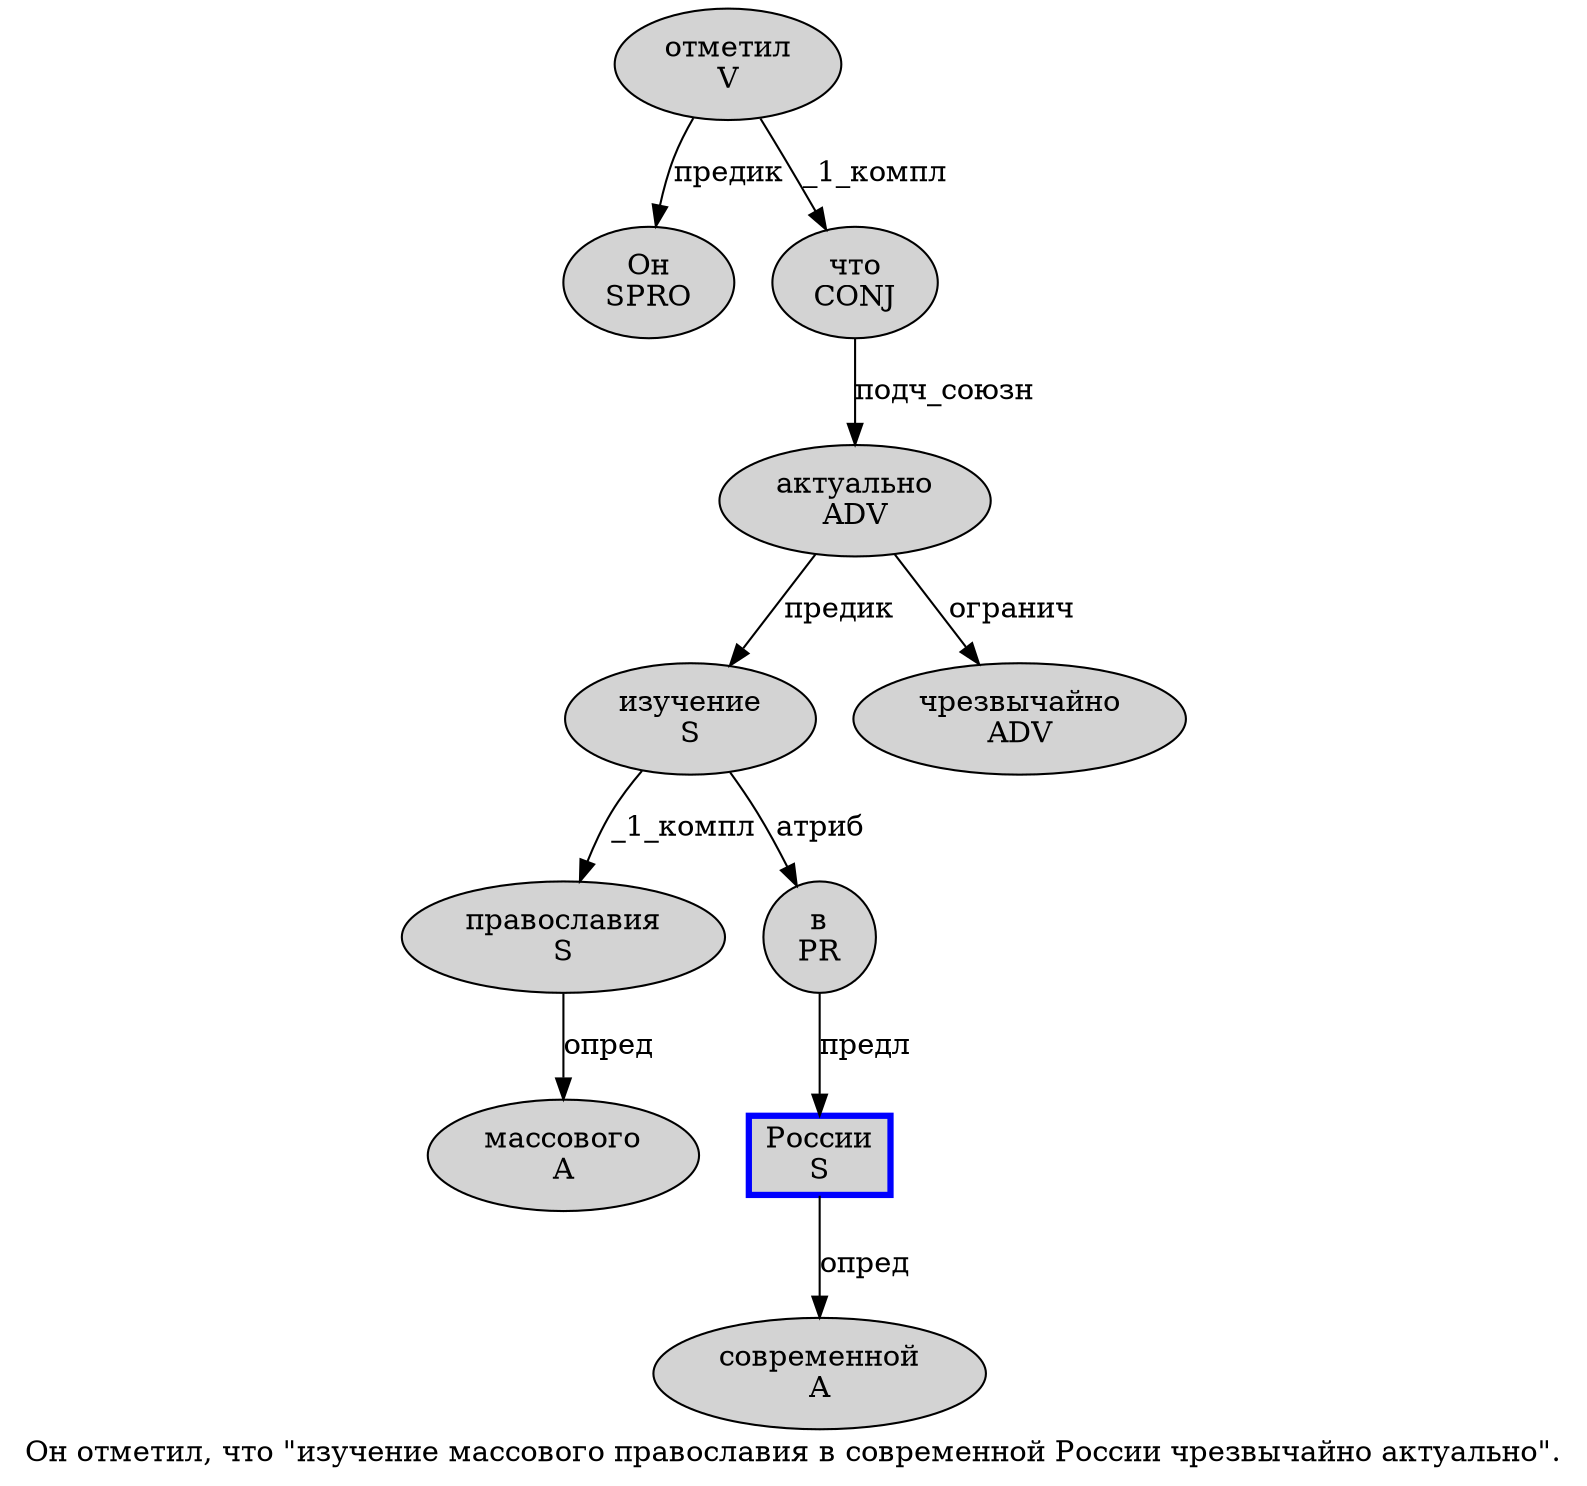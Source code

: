 digraph SENTENCE_159 {
	graph [label="Он отметил, что \"изучение массового православия в современной России чрезвычайно актуально\"."]
	node [style=filled]
		0 [label="Он
SPRO" color="" fillcolor=lightgray penwidth=1 shape=ellipse]
		1 [label="отметил
V" color="" fillcolor=lightgray penwidth=1 shape=ellipse]
		3 [label="что
CONJ" color="" fillcolor=lightgray penwidth=1 shape=ellipse]
		5 [label="изучение
S" color="" fillcolor=lightgray penwidth=1 shape=ellipse]
		6 [label="массового
A" color="" fillcolor=lightgray penwidth=1 shape=ellipse]
		7 [label="православия
S" color="" fillcolor=lightgray penwidth=1 shape=ellipse]
		8 [label="в
PR" color="" fillcolor=lightgray penwidth=1 shape=ellipse]
		9 [label="современной
A" color="" fillcolor=lightgray penwidth=1 shape=ellipse]
		10 [label="России
S" color=blue fillcolor=lightgray penwidth=3 shape=box]
		11 [label="чрезвычайно
ADV" color="" fillcolor=lightgray penwidth=1 shape=ellipse]
		12 [label="актуально
ADV" color="" fillcolor=lightgray penwidth=1 shape=ellipse]
			5 -> 7 [label="_1_компл"]
			5 -> 8 [label="атриб"]
			1 -> 0 [label="предик"]
			1 -> 3 [label="_1_компл"]
			8 -> 10 [label="предл"]
			12 -> 5 [label="предик"]
			12 -> 11 [label="огранич"]
			3 -> 12 [label="подч_союзн"]
			10 -> 9 [label="опред"]
			7 -> 6 [label="опред"]
}